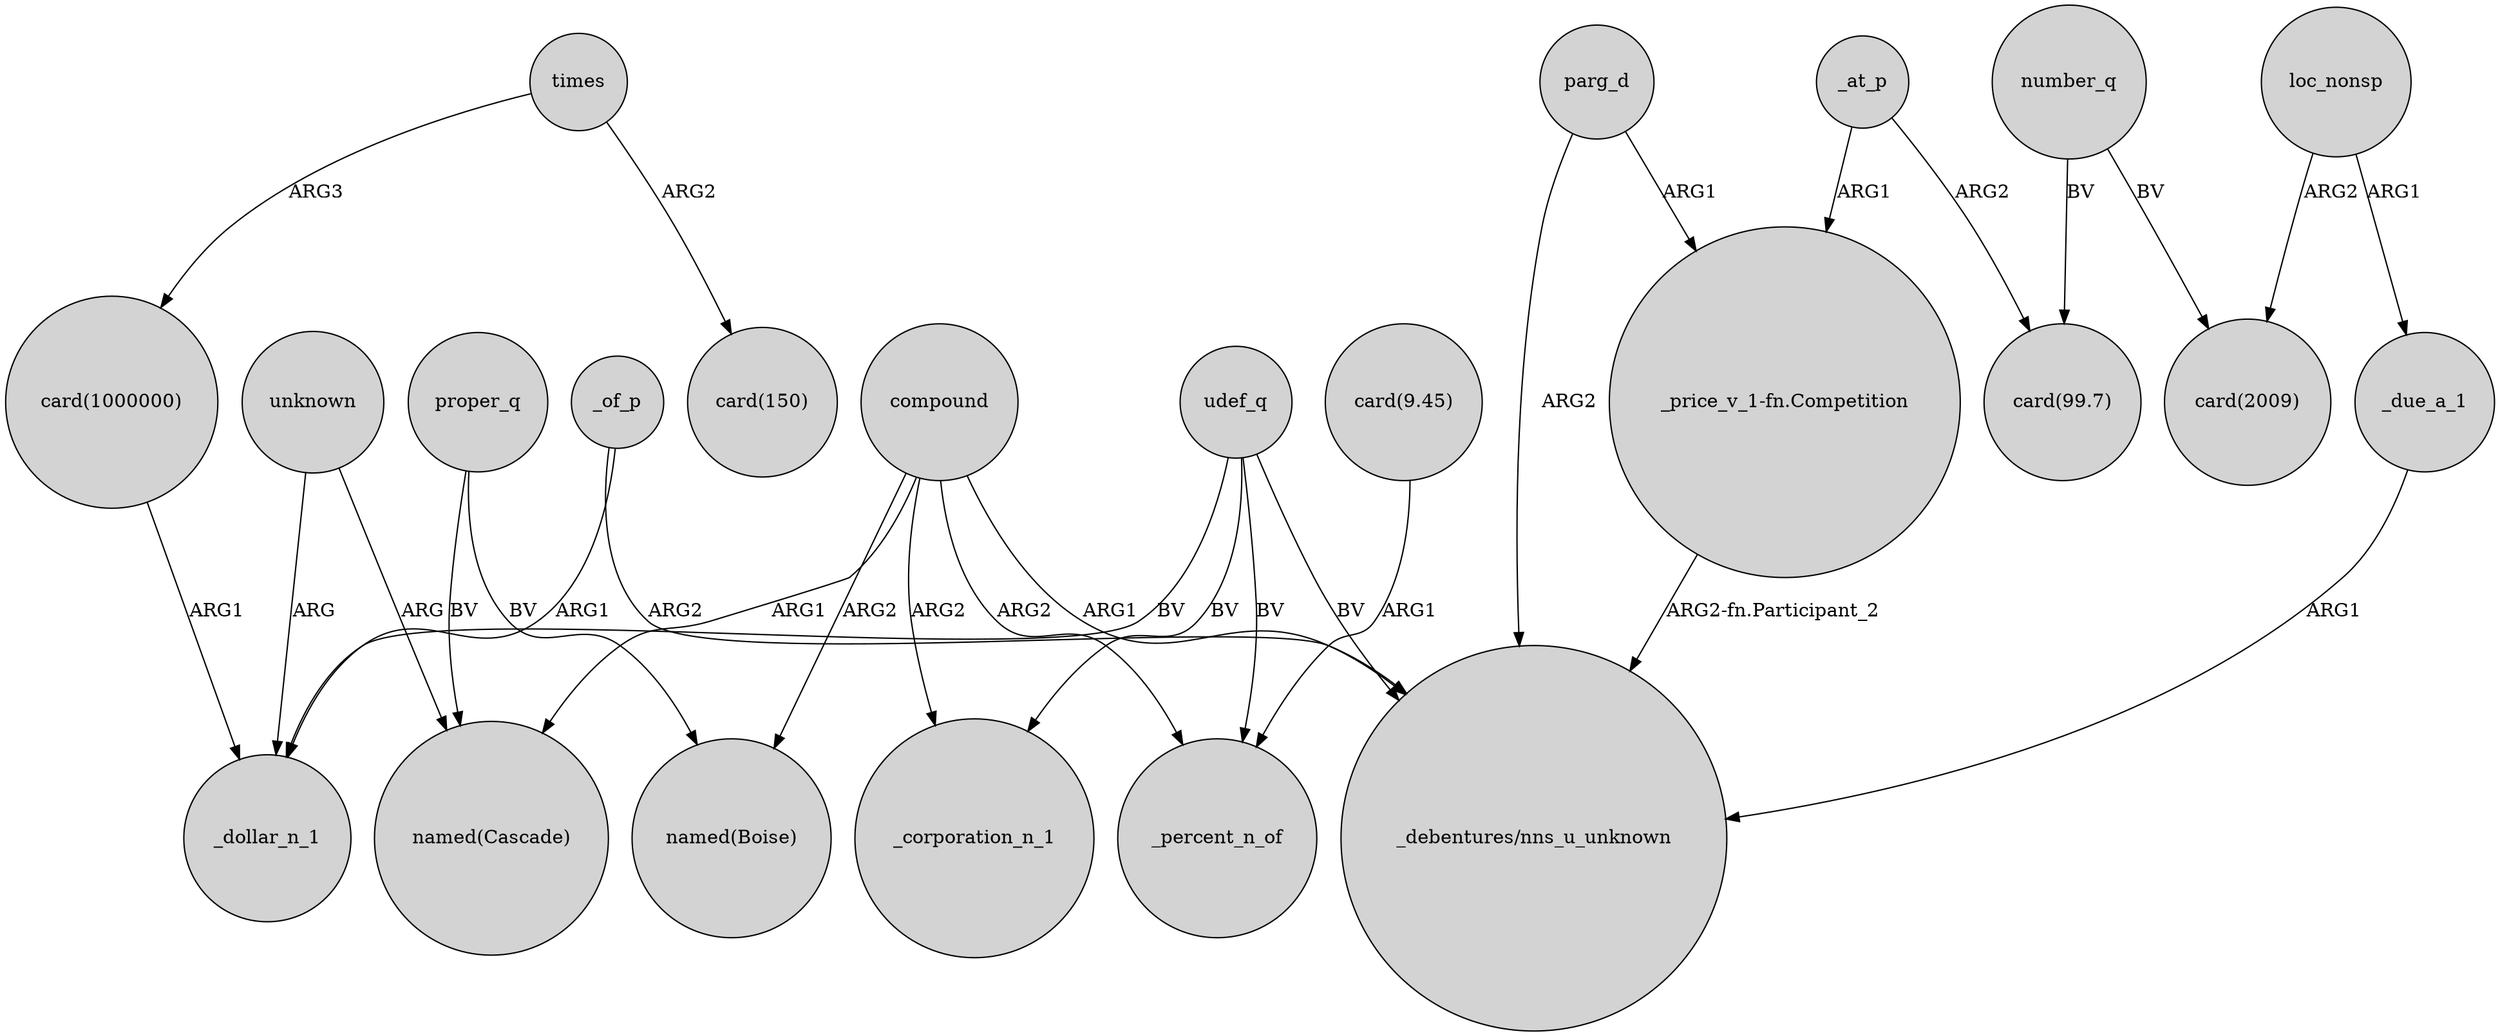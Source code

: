 digraph {
	node [shape=circle style=filled]
	_of_p -> _dollar_n_1 [label=ARG1]
	_of_p -> "_debentures/nns_u_unknown" [label=ARG2]
	proper_q -> "named(Boise)" [label=BV]
	compound -> "named(Cascade)" [label=ARG1]
	compound -> "named(Boise)" [label=ARG2]
	_at_p -> "_price_v_1-fn.Competition" [label=ARG1]
	times -> "card(1000000)" [label=ARG3]
	proper_q -> "named(Cascade)" [label=BV]
	"_price_v_1-fn.Competition" -> "_debentures/nns_u_unknown" [label="ARG2-fn.Participant_2"]
	unknown -> _dollar_n_1 [label=ARG]
	"card(9.45)" -> _percent_n_of [label=ARG1]
	number_q -> "card(99.7)" [label=BV]
	udef_q -> _percent_n_of [label=BV]
	parg_d -> "_debentures/nns_u_unknown" [label=ARG2]
	_at_p -> "card(99.7)" [label=ARG2]
	compound -> _percent_n_of [label=ARG2]
	times -> "card(150)" [label=ARG2]
	udef_q -> _dollar_n_1 [label=BV]
	"card(1000000)" -> _dollar_n_1 [label=ARG1]
	number_q -> "card(2009)" [label=BV]
	unknown -> "named(Cascade)" [label=ARG]
	compound -> _corporation_n_1 [label=ARG2]
	loc_nonsp -> _due_a_1 [label=ARG1]
	udef_q -> _corporation_n_1 [label=BV]
	udef_q -> "_debentures/nns_u_unknown" [label=BV]
	parg_d -> "_price_v_1-fn.Competition" [label=ARG1]
	compound -> "_debentures/nns_u_unknown" [label=ARG1]
	_due_a_1 -> "_debentures/nns_u_unknown" [label=ARG1]
	loc_nonsp -> "card(2009)" [label=ARG2]
}
